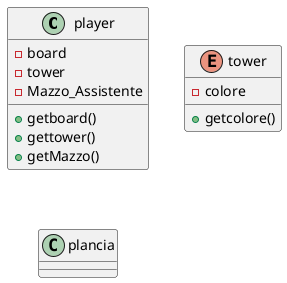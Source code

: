 @startuml
class player{
-board
-tower
-Mazzo_Assistente
+getboard()
+gettower()
+getMazzo()
}


enum tower{
-colore
+getcolore()
}

class plancia{

}
@enduml